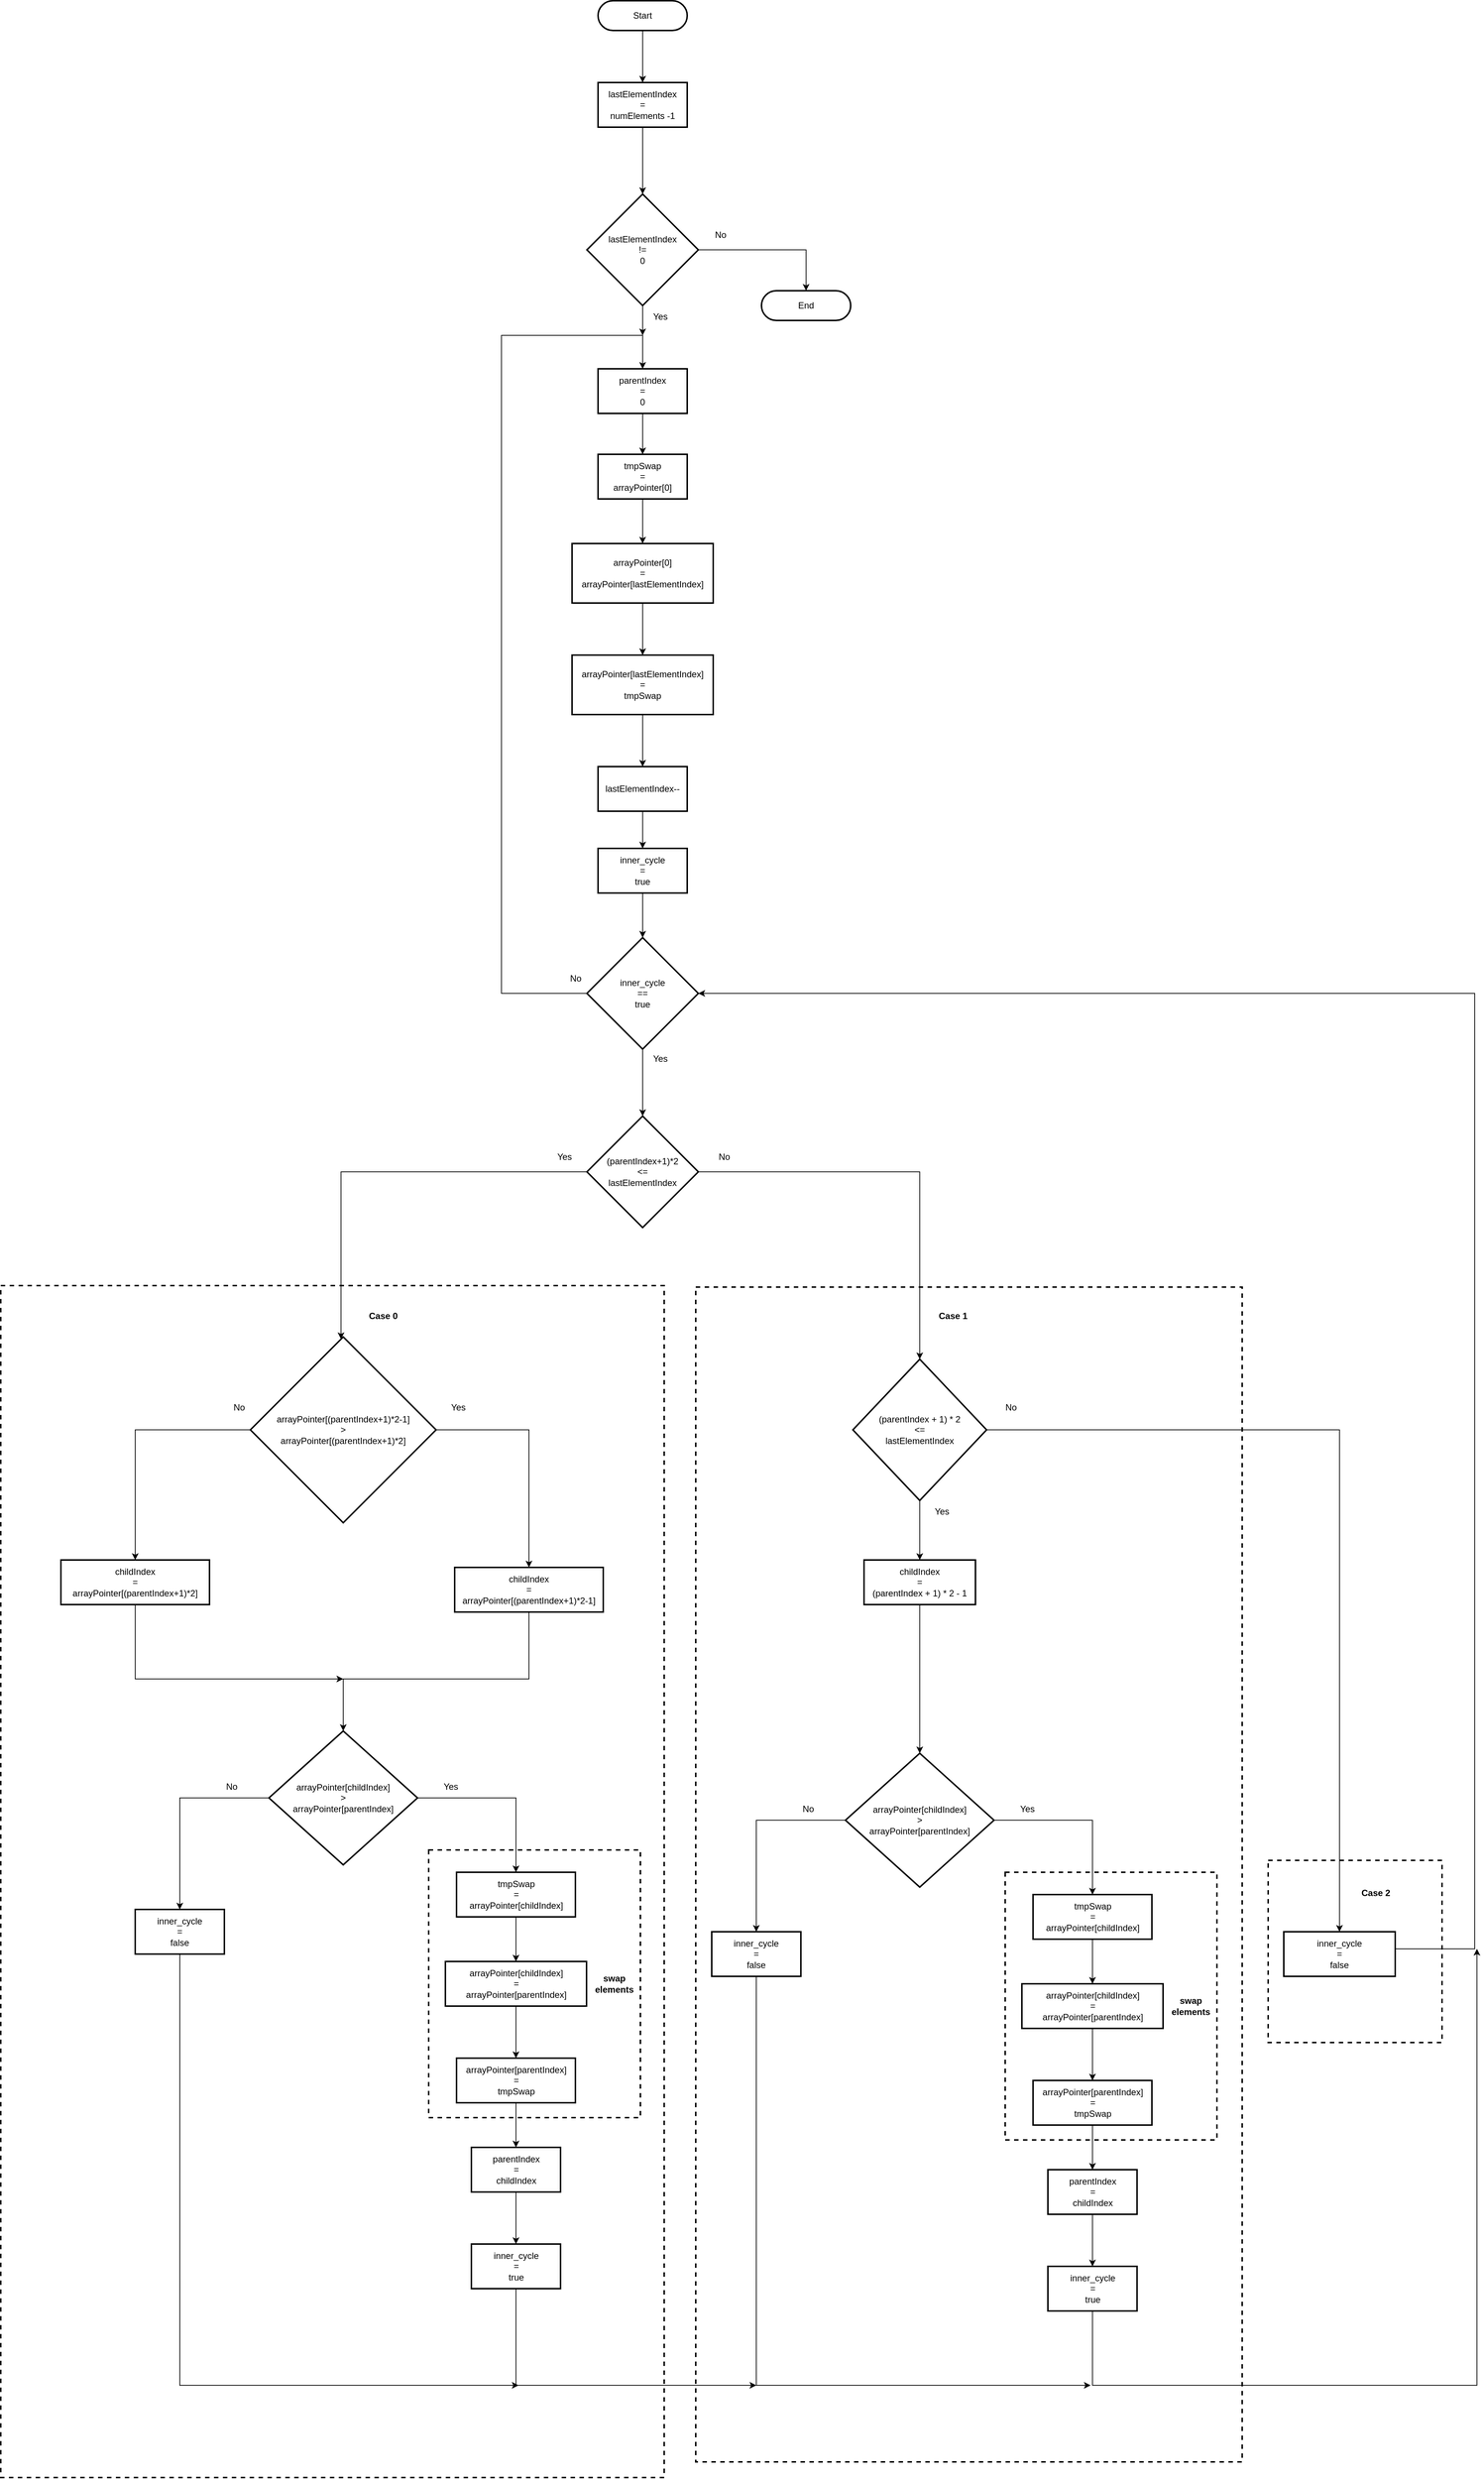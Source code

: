 <mxfile version="15.7.1" type="device"><diagram id="haXjAU-EJuFpO-l9ppNE" name="Page-1"><mxGraphModel dx="4355" dy="1843" grid="0" gridSize="10" guides="1" tooltips="1" connect="1" arrows="1" fold="1" page="0" pageScale="1" pageWidth="827" pageHeight="1169" math="0" shadow="0"><root><mxCell id="0"/><mxCell id="1" parent="0"/><mxCell id="rXeXILxRaQ26MZYsOt1E-4" style="edgeStyle=orthogonalEdgeStyle;rounded=0;orthogonalLoop=1;jettySize=auto;html=1;entryX=0.5;entryY=0;entryDx=0;entryDy=0;" edge="1" parent="1" source="rXeXILxRaQ26MZYsOt1E-1" target="rXeXILxRaQ26MZYsOt1E-3"><mxGeometry relative="1" as="geometry"/></mxCell><mxCell id="rXeXILxRaQ26MZYsOt1E-1" value="Start" style="rounded=1;whiteSpace=wrap;html=1;fillColor=none;strokeWidth=2;arcSize=50;" vertex="1" parent="1"><mxGeometry x="360" y="60" width="120" height="40" as="geometry"/></mxCell><mxCell id="rXeXILxRaQ26MZYsOt1E-9" style="edgeStyle=orthogonalEdgeStyle;rounded=0;orthogonalLoop=1;jettySize=auto;html=1;entryX=0.5;entryY=0;entryDx=0;entryDy=0;" edge="1" parent="1" source="rXeXILxRaQ26MZYsOt1E-3" target="rXeXILxRaQ26MZYsOt1E-5"><mxGeometry relative="1" as="geometry"/></mxCell><mxCell id="rXeXILxRaQ26MZYsOt1E-3" value="&lt;span&gt;lastElementIndex&lt;/span&gt;&lt;br&gt;&lt;span&gt;=&lt;/span&gt;&lt;br&gt;&lt;span&gt;numElements -1&lt;/span&gt;" style="rounded=0;whiteSpace=wrap;html=1;strokeWidth=2;fillColor=none;" vertex="1" parent="1"><mxGeometry x="360" y="170" width="120" height="60" as="geometry"/></mxCell><mxCell id="rXeXILxRaQ26MZYsOt1E-7" style="edgeStyle=orthogonalEdgeStyle;rounded=0;orthogonalLoop=1;jettySize=auto;html=1;entryX=0.5;entryY=0;entryDx=0;entryDy=0;" edge="1" parent="1" source="rXeXILxRaQ26MZYsOt1E-5" target="rXeXILxRaQ26MZYsOt1E-6"><mxGeometry relative="1" as="geometry"/></mxCell><mxCell id="rXeXILxRaQ26MZYsOt1E-25" style="edgeStyle=orthogonalEdgeStyle;rounded=0;orthogonalLoop=1;jettySize=auto;html=1;" edge="1" parent="1" source="rXeXILxRaQ26MZYsOt1E-5"><mxGeometry relative="1" as="geometry"><mxPoint x="420" y="510" as="targetPoint"/></mxGeometry></mxCell><mxCell id="rXeXILxRaQ26MZYsOt1E-5" value="&lt;span&gt;lastElementIndex&lt;br&gt;!=&lt;br&gt;0&lt;br&gt;&lt;/span&gt;" style="rhombus;whiteSpace=wrap;html=1;strokeWidth=2;fillColor=none;" vertex="1" parent="1"><mxGeometry x="345" y="320" width="150" height="150" as="geometry"/></mxCell><mxCell id="rXeXILxRaQ26MZYsOt1E-6" value="End" style="rounded=1;whiteSpace=wrap;html=1;fillColor=none;strokeWidth=2;arcSize=50;" vertex="1" parent="1"><mxGeometry x="580" y="450" width="120" height="40" as="geometry"/></mxCell><mxCell id="rXeXILxRaQ26MZYsOt1E-8" value="No" style="text;html=1;strokeColor=none;fillColor=none;align=center;verticalAlign=middle;whiteSpace=wrap;rounded=0;" vertex="1" parent="1"><mxGeometry x="495" y="360" width="60" height="30" as="geometry"/></mxCell><mxCell id="rXeXILxRaQ26MZYsOt1E-16" style="edgeStyle=orthogonalEdgeStyle;rounded=0;orthogonalLoop=1;jettySize=auto;html=1;entryX=0.5;entryY=0;entryDx=0;entryDy=0;" edge="1" parent="1" source="rXeXILxRaQ26MZYsOt1E-10" target="rXeXILxRaQ26MZYsOt1E-13"><mxGeometry relative="1" as="geometry"/></mxCell><mxCell id="rXeXILxRaQ26MZYsOt1E-10" value="parentIndex&lt;br&gt;=&lt;br&gt;0" style="rounded=0;whiteSpace=wrap;html=1;strokeWidth=2;fillColor=none;" vertex="1" parent="1"><mxGeometry x="360" y="555" width="120" height="60" as="geometry"/></mxCell><mxCell id="rXeXILxRaQ26MZYsOt1E-21" style="edgeStyle=orthogonalEdgeStyle;rounded=0;orthogonalLoop=1;jettySize=auto;html=1;entryX=0.5;entryY=0;entryDx=0;entryDy=0;" edge="1" parent="1" source="rXeXILxRaQ26MZYsOt1E-12" target="rXeXILxRaQ26MZYsOt1E-20"><mxGeometry relative="1" as="geometry"/></mxCell><mxCell id="rXeXILxRaQ26MZYsOt1E-12" value="&lt;span&gt;lastElementIndex--&lt;/span&gt;" style="rounded=0;whiteSpace=wrap;html=1;strokeWidth=2;fillColor=none;" vertex="1" parent="1"><mxGeometry x="360" y="1090" width="120" height="60" as="geometry"/></mxCell><mxCell id="rXeXILxRaQ26MZYsOt1E-17" style="edgeStyle=orthogonalEdgeStyle;rounded=0;orthogonalLoop=1;jettySize=auto;html=1;entryX=0.5;entryY=0;entryDx=0;entryDy=0;" edge="1" parent="1" source="rXeXILxRaQ26MZYsOt1E-13" target="rXeXILxRaQ26MZYsOt1E-14"><mxGeometry relative="1" as="geometry"/></mxCell><mxCell id="rXeXILxRaQ26MZYsOt1E-13" value="&lt;span&gt;tmpSwap&lt;br&gt;=&lt;br&gt;arrayPointer[0]&lt;br&gt;&lt;/span&gt;" style="rounded=0;whiteSpace=wrap;html=1;strokeWidth=2;fillColor=none;" vertex="1" parent="1"><mxGeometry x="360" y="670" width="120" height="60" as="geometry"/></mxCell><mxCell id="rXeXILxRaQ26MZYsOt1E-18" style="edgeStyle=orthogonalEdgeStyle;rounded=0;orthogonalLoop=1;jettySize=auto;html=1;entryX=0.5;entryY=0;entryDx=0;entryDy=0;" edge="1" parent="1" source="rXeXILxRaQ26MZYsOt1E-14" target="rXeXILxRaQ26MZYsOt1E-15"><mxGeometry relative="1" as="geometry"/></mxCell><mxCell id="rXeXILxRaQ26MZYsOt1E-14" value="&lt;span&gt;arrayPointer[0]&lt;br&gt;=&lt;br&gt;&lt;/span&gt;arrayPointer[lastElementIndex]&lt;span&gt;&lt;br&gt;&lt;/span&gt;" style="rounded=0;whiteSpace=wrap;html=1;strokeWidth=2;fillColor=none;" vertex="1" parent="1"><mxGeometry x="325" y="790" width="190" height="80" as="geometry"/></mxCell><mxCell id="rXeXILxRaQ26MZYsOt1E-19" style="edgeStyle=orthogonalEdgeStyle;rounded=0;orthogonalLoop=1;jettySize=auto;html=1;entryX=0.5;entryY=0;entryDx=0;entryDy=0;" edge="1" parent="1" source="rXeXILxRaQ26MZYsOt1E-15" target="rXeXILxRaQ26MZYsOt1E-12"><mxGeometry relative="1" as="geometry"/></mxCell><mxCell id="rXeXILxRaQ26MZYsOt1E-15" value="arrayPointer[lastElementIndex]&lt;br&gt;&lt;span&gt;=&lt;br&gt;tmpSwap&lt;br&gt;&lt;/span&gt;" style="rounded=0;whiteSpace=wrap;html=1;strokeWidth=2;fillColor=none;" vertex="1" parent="1"><mxGeometry x="325" y="940" width="190" height="80" as="geometry"/></mxCell><mxCell id="rXeXILxRaQ26MZYsOt1E-23" style="edgeStyle=orthogonalEdgeStyle;rounded=0;orthogonalLoop=1;jettySize=auto;html=1;entryX=0.5;entryY=0;entryDx=0;entryDy=0;" edge="1" parent="1" source="rXeXILxRaQ26MZYsOt1E-20" target="rXeXILxRaQ26MZYsOt1E-22"><mxGeometry relative="1" as="geometry"/></mxCell><mxCell id="rXeXILxRaQ26MZYsOt1E-20" value="&lt;span&gt;inner_cycle&lt;br&gt;=&lt;br&gt;true&lt;br&gt;&lt;/span&gt;" style="rounded=0;whiteSpace=wrap;html=1;strokeWidth=2;fillColor=none;" vertex="1" parent="1"><mxGeometry x="360" y="1200" width="120" height="60" as="geometry"/></mxCell><mxCell id="rXeXILxRaQ26MZYsOt1E-24" style="edgeStyle=orthogonalEdgeStyle;rounded=0;orthogonalLoop=1;jettySize=auto;html=1;entryX=0.5;entryY=0;entryDx=0;entryDy=0;" edge="1" parent="1" source="rXeXILxRaQ26MZYsOt1E-22" target="rXeXILxRaQ26MZYsOt1E-10"><mxGeometry relative="1" as="geometry"><mxPoint x="230" y="519" as="targetPoint"/><Array as="points"><mxPoint x="230" y="1395"/><mxPoint x="230" y="510"/><mxPoint x="420" y="510"/></Array></mxGeometry></mxCell><mxCell id="rXeXILxRaQ26MZYsOt1E-28" style="edgeStyle=orthogonalEdgeStyle;rounded=0;orthogonalLoop=1;jettySize=auto;html=1;entryX=0.5;entryY=0;entryDx=0;entryDy=0;" edge="1" parent="1" source="rXeXILxRaQ26MZYsOt1E-22" target="rXeXILxRaQ26MZYsOt1E-27"><mxGeometry relative="1" as="geometry"/></mxCell><mxCell id="rXeXILxRaQ26MZYsOt1E-22" value="&lt;span&gt;inner_cycle&lt;br&gt;==&lt;br&gt;true&lt;br&gt;&lt;/span&gt;" style="rhombus;whiteSpace=wrap;html=1;strokeWidth=2;fillColor=none;" vertex="1" parent="1"><mxGeometry x="345" y="1320" width="150" height="150" as="geometry"/></mxCell><mxCell id="rXeXILxRaQ26MZYsOt1E-26" value="No" style="text;html=1;strokeColor=none;fillColor=none;align=center;verticalAlign=middle;whiteSpace=wrap;rounded=0;" vertex="1" parent="1"><mxGeometry x="300" y="1360" width="60" height="30" as="geometry"/></mxCell><mxCell id="rXeXILxRaQ26MZYsOt1E-30" style="edgeStyle=orthogonalEdgeStyle;rounded=0;orthogonalLoop=1;jettySize=auto;html=1;" edge="1" parent="1" source="rXeXILxRaQ26MZYsOt1E-27" target="rXeXILxRaQ26MZYsOt1E-29"><mxGeometry relative="1" as="geometry"><Array as="points"><mxPoint x="14" y="1635"/></Array></mxGeometry></mxCell><mxCell id="rXeXILxRaQ26MZYsOt1E-62" style="edgeStyle=orthogonalEdgeStyle;rounded=0;orthogonalLoop=1;jettySize=auto;html=1;entryX=0.5;entryY=0;entryDx=0;entryDy=0;" edge="1" parent="1" source="rXeXILxRaQ26MZYsOt1E-27" target="rXeXILxRaQ26MZYsOt1E-61"><mxGeometry relative="1" as="geometry"/></mxCell><mxCell id="rXeXILxRaQ26MZYsOt1E-27" value="&lt;span&gt;(parentIndex+1)*2&lt;br&gt;&amp;lt;=&lt;br&gt;lastElementIndex&lt;br&gt;&lt;/span&gt;" style="rhombus;whiteSpace=wrap;html=1;strokeWidth=2;fillColor=none;" vertex="1" parent="1"><mxGeometry x="345" y="1560" width="150" height="150" as="geometry"/></mxCell><mxCell id="rXeXILxRaQ26MZYsOt1E-37" style="edgeStyle=orthogonalEdgeStyle;rounded=0;orthogonalLoop=1;jettySize=auto;html=1;entryX=0.5;entryY=0;entryDx=0;entryDy=0;" edge="1" parent="1" source="rXeXILxRaQ26MZYsOt1E-29" target="rXeXILxRaQ26MZYsOt1E-36"><mxGeometry relative="1" as="geometry"/></mxCell><mxCell id="rXeXILxRaQ26MZYsOt1E-38" style="edgeStyle=orthogonalEdgeStyle;rounded=0;orthogonalLoop=1;jettySize=auto;html=1;entryX=0.5;entryY=0;entryDx=0;entryDy=0;" edge="1" parent="1" source="rXeXILxRaQ26MZYsOt1E-29" target="rXeXILxRaQ26MZYsOt1E-35"><mxGeometry relative="1" as="geometry"/></mxCell><mxCell id="rXeXILxRaQ26MZYsOt1E-29" value="&lt;span&gt;arrayPointer[(parentIndex+1)*2-1]&lt;br&gt;&amp;gt;&lt;br&gt;&lt;/span&gt;arrayPointer[(parentIndex+1)*2]&lt;span&gt;&lt;br&gt;&lt;/span&gt;" style="rhombus;whiteSpace=wrap;html=1;strokeWidth=2;fillColor=none;" vertex="1" parent="1"><mxGeometry x="-108" y="1857" width="250" height="250" as="geometry"/></mxCell><mxCell id="rXeXILxRaQ26MZYsOt1E-31" value="No" style="text;html=1;strokeColor=none;fillColor=none;align=center;verticalAlign=middle;whiteSpace=wrap;rounded=0;" vertex="1" parent="1"><mxGeometry x="500" y="1600" width="60" height="30" as="geometry"/></mxCell><mxCell id="rXeXILxRaQ26MZYsOt1E-32" value="Yes" style="text;html=1;strokeColor=none;fillColor=none;align=center;verticalAlign=middle;whiteSpace=wrap;rounded=0;" vertex="1" parent="1"><mxGeometry x="285" y="1600" width="60" height="30" as="geometry"/></mxCell><mxCell id="rXeXILxRaQ26MZYsOt1E-33" value="Yes" style="text;html=1;strokeColor=none;fillColor=none;align=center;verticalAlign=middle;whiteSpace=wrap;rounded=0;" vertex="1" parent="1"><mxGeometry x="142" y="1937" width="60" height="30" as="geometry"/></mxCell><mxCell id="rXeXILxRaQ26MZYsOt1E-34" value="No" style="text;html=1;strokeColor=none;fillColor=none;align=center;verticalAlign=middle;whiteSpace=wrap;rounded=0;" vertex="1" parent="1"><mxGeometry x="-153" y="1937" width="60" height="30" as="geometry"/></mxCell><mxCell id="rXeXILxRaQ26MZYsOt1E-40" style="edgeStyle=orthogonalEdgeStyle;rounded=0;orthogonalLoop=1;jettySize=auto;html=1;entryX=0.5;entryY=0;entryDx=0;entryDy=0;" edge="1" parent="1" source="rXeXILxRaQ26MZYsOt1E-35" target="rXeXILxRaQ26MZYsOt1E-39"><mxGeometry relative="1" as="geometry"><Array as="points"><mxPoint x="267" y="2317"/><mxPoint x="17" y="2317"/></Array></mxGeometry></mxCell><mxCell id="rXeXILxRaQ26MZYsOt1E-35" value="childIndex&lt;br&gt;=&lt;br&gt;arrayPointer[(parentIndex+1)*2-1]" style="rounded=0;whiteSpace=wrap;html=1;strokeWidth=2;fillColor=none;" vertex="1" parent="1"><mxGeometry x="167" y="2167" width="200" height="60" as="geometry"/></mxCell><mxCell id="rXeXILxRaQ26MZYsOt1E-41" style="edgeStyle=orthogonalEdgeStyle;rounded=0;orthogonalLoop=1;jettySize=auto;html=1;" edge="1" parent="1" source="rXeXILxRaQ26MZYsOt1E-36"><mxGeometry relative="1" as="geometry"><mxPoint x="17" y="2317" as="targetPoint"/><Array as="points"><mxPoint x="-263" y="2317"/></Array></mxGeometry></mxCell><mxCell id="rXeXILxRaQ26MZYsOt1E-36" value="childIndex&lt;br&gt;=&lt;br&gt;arrayPointer[(parentIndex+1)*2]" style="rounded=0;whiteSpace=wrap;html=1;strokeWidth=2;fillColor=none;" vertex="1" parent="1"><mxGeometry x="-363" y="2157" width="200" height="60" as="geometry"/></mxCell><mxCell id="rXeXILxRaQ26MZYsOt1E-45" style="edgeStyle=orthogonalEdgeStyle;rounded=0;orthogonalLoop=1;jettySize=auto;html=1;exitX=0;exitY=0.5;exitDx=0;exitDy=0;entryX=0.5;entryY=0;entryDx=0;entryDy=0;" edge="1" parent="1" source="rXeXILxRaQ26MZYsOt1E-39" target="rXeXILxRaQ26MZYsOt1E-44"><mxGeometry relative="1" as="geometry"/></mxCell><mxCell id="rXeXILxRaQ26MZYsOt1E-54" style="edgeStyle=orthogonalEdgeStyle;rounded=0;orthogonalLoop=1;jettySize=auto;html=1;exitX=1;exitY=0.5;exitDx=0;exitDy=0;entryX=0.5;entryY=0;entryDx=0;entryDy=0;" edge="1" parent="1" source="rXeXILxRaQ26MZYsOt1E-39" target="rXeXILxRaQ26MZYsOt1E-46"><mxGeometry relative="1" as="geometry"/></mxCell><mxCell id="rXeXILxRaQ26MZYsOt1E-39" value="arrayPointer[childIndex]&lt;br&gt;&amp;gt;&lt;br&gt;arrayPointer[parentIndex]" style="rhombus;whiteSpace=wrap;html=1;strokeWidth=2;fillColor=none;" vertex="1" parent="1"><mxGeometry x="-83" y="2387" width="200" height="180" as="geometry"/></mxCell><mxCell id="rXeXILxRaQ26MZYsOt1E-42" value="Yes" style="text;html=1;strokeColor=none;fillColor=none;align=center;verticalAlign=middle;whiteSpace=wrap;rounded=0;" vertex="1" parent="1"><mxGeometry x="132" y="2447" width="60" height="30" as="geometry"/></mxCell><mxCell id="rXeXILxRaQ26MZYsOt1E-43" value="No" style="text;html=1;strokeColor=none;fillColor=none;align=center;verticalAlign=middle;whiteSpace=wrap;rounded=0;" vertex="1" parent="1"><mxGeometry x="-163" y="2447" width="60" height="30" as="geometry"/></mxCell><mxCell id="rXeXILxRaQ26MZYsOt1E-91" style="edgeStyle=orthogonalEdgeStyle;rounded=0;orthogonalLoop=1;jettySize=auto;html=1;" edge="1" parent="1" source="rXeXILxRaQ26MZYsOt1E-44"><mxGeometry relative="1" as="geometry"><mxPoint x="253" y="3267" as="targetPoint"/><Array as="points"><mxPoint x="-203" y="3267"/></Array></mxGeometry></mxCell><mxCell id="rXeXILxRaQ26MZYsOt1E-44" value="inner_cycle&lt;br&gt;=&lt;br&gt;false" style="rounded=0;whiteSpace=wrap;html=1;strokeWidth=2;fillColor=none;" vertex="1" parent="1"><mxGeometry x="-263" y="2627" width="120" height="60" as="geometry"/></mxCell><mxCell id="rXeXILxRaQ26MZYsOt1E-55" style="edgeStyle=orthogonalEdgeStyle;rounded=0;orthogonalLoop=1;jettySize=auto;html=1;entryX=0.5;entryY=0;entryDx=0;entryDy=0;" edge="1" parent="1" source="rXeXILxRaQ26MZYsOt1E-46" target="rXeXILxRaQ26MZYsOt1E-50"><mxGeometry relative="1" as="geometry"/></mxCell><mxCell id="rXeXILxRaQ26MZYsOt1E-46" value="tmpSwap&lt;br&gt;=&lt;br&gt;arrayPointer[childIndex]" style="rounded=0;whiteSpace=wrap;html=1;strokeWidth=2;fillColor=none;" vertex="1" parent="1"><mxGeometry x="169.5" y="2577" width="160" height="60" as="geometry"/></mxCell><mxCell id="rXeXILxRaQ26MZYsOt1E-56" style="edgeStyle=orthogonalEdgeStyle;rounded=0;orthogonalLoop=1;jettySize=auto;html=1;entryX=0.5;entryY=0;entryDx=0;entryDy=0;" edge="1" parent="1" source="rXeXILxRaQ26MZYsOt1E-50" target="rXeXILxRaQ26MZYsOt1E-51"><mxGeometry relative="1" as="geometry"/></mxCell><mxCell id="rXeXILxRaQ26MZYsOt1E-50" value="arrayPointer[childIndex]&lt;br&gt;=&lt;br&gt;arrayPointer[parentIndex]" style="rounded=0;whiteSpace=wrap;html=1;strokeWidth=2;fillColor=none;" vertex="1" parent="1"><mxGeometry x="154.5" y="2697" width="190" height="60" as="geometry"/></mxCell><mxCell id="rXeXILxRaQ26MZYsOt1E-57" style="edgeStyle=orthogonalEdgeStyle;rounded=0;orthogonalLoop=1;jettySize=auto;html=1;entryX=0.5;entryY=0;entryDx=0;entryDy=0;" edge="1" parent="1" source="rXeXILxRaQ26MZYsOt1E-51" target="rXeXILxRaQ26MZYsOt1E-52"><mxGeometry relative="1" as="geometry"/></mxCell><mxCell id="rXeXILxRaQ26MZYsOt1E-51" value="arrayPointer[parentIndex]&lt;br&gt;=&lt;br&gt;tmpSwap" style="rounded=0;whiteSpace=wrap;html=1;strokeWidth=2;fillColor=none;" vertex="1" parent="1"><mxGeometry x="169.5" y="2827" width="160" height="60" as="geometry"/></mxCell><mxCell id="rXeXILxRaQ26MZYsOt1E-58" style="edgeStyle=orthogonalEdgeStyle;rounded=0;orthogonalLoop=1;jettySize=auto;html=1;entryX=0.5;entryY=0;entryDx=0;entryDy=0;" edge="1" parent="1" source="rXeXILxRaQ26MZYsOt1E-52" target="rXeXILxRaQ26MZYsOt1E-53"><mxGeometry relative="1" as="geometry"/></mxCell><mxCell id="rXeXILxRaQ26MZYsOt1E-52" value="parentIndex&lt;br&gt;=&lt;br&gt;childIndex" style="rounded=0;whiteSpace=wrap;html=1;strokeWidth=2;fillColor=none;" vertex="1" parent="1"><mxGeometry x="189.5" y="2947" width="120" height="60" as="geometry"/></mxCell><mxCell id="rXeXILxRaQ26MZYsOt1E-90" style="edgeStyle=orthogonalEdgeStyle;rounded=0;orthogonalLoop=1;jettySize=auto;html=1;" edge="1" parent="1" source="rXeXILxRaQ26MZYsOt1E-53"><mxGeometry relative="1" as="geometry"><mxPoint x="573" y="3267" as="targetPoint"/><Array as="points"><mxPoint x="249" y="3267"/></Array></mxGeometry></mxCell><mxCell id="rXeXILxRaQ26MZYsOt1E-53" value="inner_cycle&lt;br&gt;=&lt;br&gt;true" style="rounded=0;whiteSpace=wrap;html=1;strokeWidth=2;fillColor=none;" vertex="1" parent="1"><mxGeometry x="189.5" y="3077" width="120" height="60" as="geometry"/></mxCell><mxCell id="rXeXILxRaQ26MZYsOt1E-59" value="" style="rounded=0;whiteSpace=wrap;html=1;strokeWidth=2;fillColor=none;dashed=1;" vertex="1" parent="1"><mxGeometry x="132" y="2547" width="285" height="360" as="geometry"/></mxCell><mxCell id="rXeXILxRaQ26MZYsOt1E-60" value="swap&lt;br&gt;elements" style="text;html=1;strokeColor=none;fillColor=none;align=center;verticalAlign=middle;whiteSpace=wrap;rounded=0;dashed=1;fontStyle=1" vertex="1" parent="1"><mxGeometry x="352" y="2712" width="60" height="30" as="geometry"/></mxCell><mxCell id="rXeXILxRaQ26MZYsOt1E-64" style="edgeStyle=orthogonalEdgeStyle;rounded=0;orthogonalLoop=1;jettySize=auto;html=1;entryX=0.5;entryY=0;entryDx=0;entryDy=0;" edge="1" parent="1" source="rXeXILxRaQ26MZYsOt1E-61" target="rXeXILxRaQ26MZYsOt1E-63"><mxGeometry relative="1" as="geometry"/></mxCell><mxCell id="rXeXILxRaQ26MZYsOt1E-85" style="edgeStyle=orthogonalEdgeStyle;rounded=0;orthogonalLoop=1;jettySize=auto;html=1;" edge="1" parent="1" source="rXeXILxRaQ26MZYsOt1E-61" target="rXeXILxRaQ26MZYsOt1E-84"><mxGeometry relative="1" as="geometry"/></mxCell><mxCell id="rXeXILxRaQ26MZYsOt1E-61" value="(parentIndex + 1) * 2&lt;br&gt;&amp;lt;=&lt;br&gt;lastElementIndex" style="rhombus;whiteSpace=wrap;html=1;strokeWidth=2;fillColor=none;" vertex="1" parent="1"><mxGeometry x="703" y="1887" width="180" height="190" as="geometry"/></mxCell><mxCell id="rXeXILxRaQ26MZYsOt1E-82" style="edgeStyle=orthogonalEdgeStyle;rounded=0;orthogonalLoop=1;jettySize=auto;html=1;entryX=0.5;entryY=0;entryDx=0;entryDy=0;" edge="1" parent="1" source="rXeXILxRaQ26MZYsOt1E-63" target="rXeXILxRaQ26MZYsOt1E-67"><mxGeometry relative="1" as="geometry"><mxPoint x="783" y="2377" as="targetPoint"/></mxGeometry></mxCell><mxCell id="rXeXILxRaQ26MZYsOt1E-63" value="childIndex&lt;br&gt;=&lt;br&gt;(parentIndex + 1) * 2 - 1" style="rounded=0;whiteSpace=wrap;html=1;strokeWidth=2;fillColor=none;" vertex="1" parent="1"><mxGeometry x="718" y="2157" width="150" height="60" as="geometry"/></mxCell><mxCell id="rXeXILxRaQ26MZYsOt1E-65" style="edgeStyle=orthogonalEdgeStyle;rounded=0;orthogonalLoop=1;jettySize=auto;html=1;exitX=0;exitY=0.5;exitDx=0;exitDy=0;entryX=0.5;entryY=0;entryDx=0;entryDy=0;" edge="1" parent="1" source="rXeXILxRaQ26MZYsOt1E-67" target="rXeXILxRaQ26MZYsOt1E-70"><mxGeometry relative="1" as="geometry"/></mxCell><mxCell id="rXeXILxRaQ26MZYsOt1E-66" style="edgeStyle=orthogonalEdgeStyle;rounded=0;orthogonalLoop=1;jettySize=auto;html=1;exitX=1;exitY=0.5;exitDx=0;exitDy=0;entryX=0.5;entryY=0;entryDx=0;entryDy=0;" edge="1" parent="1" source="rXeXILxRaQ26MZYsOt1E-67" target="rXeXILxRaQ26MZYsOt1E-72"><mxGeometry relative="1" as="geometry"/></mxCell><mxCell id="rXeXILxRaQ26MZYsOt1E-67" value="arrayPointer[childIndex]&lt;br&gt;&amp;gt;&lt;br&gt;arrayPointer[parentIndex]" style="rhombus;whiteSpace=wrap;html=1;strokeWidth=2;fillColor=none;" vertex="1" parent="1"><mxGeometry x="693" y="2417" width="200" height="180" as="geometry"/></mxCell><mxCell id="rXeXILxRaQ26MZYsOt1E-68" value="Yes" style="text;html=1;strokeColor=none;fillColor=none;align=center;verticalAlign=middle;whiteSpace=wrap;rounded=0;" vertex="1" parent="1"><mxGeometry x="908" y="2477" width="60" height="30" as="geometry"/></mxCell><mxCell id="rXeXILxRaQ26MZYsOt1E-69" value="No" style="text;html=1;strokeColor=none;fillColor=none;align=center;verticalAlign=middle;whiteSpace=wrap;rounded=0;" vertex="1" parent="1"><mxGeometry x="613" y="2477" width="60" height="30" as="geometry"/></mxCell><mxCell id="rXeXILxRaQ26MZYsOt1E-89" style="edgeStyle=orthogonalEdgeStyle;rounded=0;orthogonalLoop=1;jettySize=auto;html=1;" edge="1" parent="1" source="rXeXILxRaQ26MZYsOt1E-70"><mxGeometry relative="1" as="geometry"><mxPoint x="1023" y="3267" as="targetPoint"/><Array as="points"><mxPoint x="573" y="3267"/></Array></mxGeometry></mxCell><mxCell id="rXeXILxRaQ26MZYsOt1E-70" value="inner_cycle&lt;br&gt;=&lt;br&gt;false" style="rounded=0;whiteSpace=wrap;html=1;strokeWidth=2;fillColor=none;" vertex="1" parent="1"><mxGeometry x="513" y="2657" width="120" height="60" as="geometry"/></mxCell><mxCell id="rXeXILxRaQ26MZYsOt1E-71" style="edgeStyle=orthogonalEdgeStyle;rounded=0;orthogonalLoop=1;jettySize=auto;html=1;entryX=0.5;entryY=0;entryDx=0;entryDy=0;" edge="1" parent="1" source="rXeXILxRaQ26MZYsOt1E-72" target="rXeXILxRaQ26MZYsOt1E-74"><mxGeometry relative="1" as="geometry"/></mxCell><mxCell id="rXeXILxRaQ26MZYsOt1E-72" value="tmpSwap&lt;br&gt;=&lt;br&gt;arrayPointer[childIndex]" style="rounded=0;whiteSpace=wrap;html=1;strokeWidth=2;fillColor=none;" vertex="1" parent="1"><mxGeometry x="945.5" y="2607" width="160" height="60" as="geometry"/></mxCell><mxCell id="rXeXILxRaQ26MZYsOt1E-73" style="edgeStyle=orthogonalEdgeStyle;rounded=0;orthogonalLoop=1;jettySize=auto;html=1;entryX=0.5;entryY=0;entryDx=0;entryDy=0;" edge="1" parent="1" source="rXeXILxRaQ26MZYsOt1E-74" target="rXeXILxRaQ26MZYsOt1E-76"><mxGeometry relative="1" as="geometry"/></mxCell><mxCell id="rXeXILxRaQ26MZYsOt1E-74" value="arrayPointer[childIndex]&lt;br&gt;=&lt;br&gt;arrayPointer[parentIndex]" style="rounded=0;whiteSpace=wrap;html=1;strokeWidth=2;fillColor=none;" vertex="1" parent="1"><mxGeometry x="930.5" y="2727" width="190" height="60" as="geometry"/></mxCell><mxCell id="rXeXILxRaQ26MZYsOt1E-75" style="edgeStyle=orthogonalEdgeStyle;rounded=0;orthogonalLoop=1;jettySize=auto;html=1;entryX=0.5;entryY=0;entryDx=0;entryDy=0;" edge="1" parent="1" source="rXeXILxRaQ26MZYsOt1E-76" target="rXeXILxRaQ26MZYsOt1E-78"><mxGeometry relative="1" as="geometry"/></mxCell><mxCell id="rXeXILxRaQ26MZYsOt1E-76" value="arrayPointer[parentIndex]&lt;br&gt;=&lt;br&gt;tmpSwap" style="rounded=0;whiteSpace=wrap;html=1;strokeWidth=2;fillColor=none;" vertex="1" parent="1"><mxGeometry x="945.5" y="2857" width="160" height="60" as="geometry"/></mxCell><mxCell id="rXeXILxRaQ26MZYsOt1E-77" style="edgeStyle=orthogonalEdgeStyle;rounded=0;orthogonalLoop=1;jettySize=auto;html=1;entryX=0.5;entryY=0;entryDx=0;entryDy=0;" edge="1" parent="1" source="rXeXILxRaQ26MZYsOt1E-78" target="rXeXILxRaQ26MZYsOt1E-79"><mxGeometry relative="1" as="geometry"/></mxCell><mxCell id="rXeXILxRaQ26MZYsOt1E-78" value="parentIndex&lt;br&gt;=&lt;br&gt;childIndex" style="rounded=0;whiteSpace=wrap;html=1;strokeWidth=2;fillColor=none;" vertex="1" parent="1"><mxGeometry x="965.5" y="2977" width="120" height="60" as="geometry"/></mxCell><mxCell id="rXeXILxRaQ26MZYsOt1E-88" style="edgeStyle=orthogonalEdgeStyle;rounded=0;orthogonalLoop=1;jettySize=auto;html=1;" edge="1" parent="1" source="rXeXILxRaQ26MZYsOt1E-79"><mxGeometry relative="1" as="geometry"><mxPoint x="1543" y="2680" as="targetPoint"/><Array as="points"><mxPoint x="1026" y="3267"/><mxPoint x="1543" y="3267"/></Array></mxGeometry></mxCell><mxCell id="rXeXILxRaQ26MZYsOt1E-79" value="inner_cycle&lt;br&gt;=&lt;br&gt;true" style="rounded=0;whiteSpace=wrap;html=1;strokeWidth=2;fillColor=none;" vertex="1" parent="1"><mxGeometry x="965.5" y="3107" width="120" height="60" as="geometry"/></mxCell><mxCell id="rXeXILxRaQ26MZYsOt1E-80" value="" style="rounded=0;whiteSpace=wrap;html=1;strokeWidth=2;fillColor=none;dashed=1;" vertex="1" parent="1"><mxGeometry x="908" y="2577" width="285" height="360" as="geometry"/></mxCell><mxCell id="rXeXILxRaQ26MZYsOt1E-81" value="swap&lt;br&gt;elements" style="text;html=1;strokeColor=none;fillColor=none;align=center;verticalAlign=middle;whiteSpace=wrap;rounded=0;dashed=1;fontStyle=1" vertex="1" parent="1"><mxGeometry x="1128" y="2742" width="60" height="30" as="geometry"/></mxCell><mxCell id="rXeXILxRaQ26MZYsOt1E-83" value="Yes" style="text;html=1;strokeColor=none;fillColor=none;align=center;verticalAlign=middle;whiteSpace=wrap;rounded=0;" vertex="1" parent="1"><mxGeometry x="793" y="2077" width="60" height="30" as="geometry"/></mxCell><mxCell id="rXeXILxRaQ26MZYsOt1E-87" style="edgeStyle=orthogonalEdgeStyle;rounded=0;orthogonalLoop=1;jettySize=auto;html=1;entryX=1;entryY=0.5;entryDx=0;entryDy=0;" edge="1" parent="1" source="rXeXILxRaQ26MZYsOt1E-84" target="rXeXILxRaQ26MZYsOt1E-22"><mxGeometry relative="1" as="geometry"><Array as="points"><mxPoint x="1355" y="2680"/><mxPoint x="1540" y="2680"/><mxPoint x="1540" y="1395"/></Array></mxGeometry></mxCell><mxCell id="rXeXILxRaQ26MZYsOt1E-84" value="inner_cycle&lt;br&gt;=&lt;br&gt;false" style="rounded=0;whiteSpace=wrap;html=1;strokeWidth=2;fillColor=none;" vertex="1" parent="1"><mxGeometry x="1283" y="2657" width="150" height="60" as="geometry"/></mxCell><mxCell id="rXeXILxRaQ26MZYsOt1E-86" value="No" style="text;html=1;strokeColor=none;fillColor=none;align=center;verticalAlign=middle;whiteSpace=wrap;rounded=0;" vertex="1" parent="1"><mxGeometry x="885.5" y="1937" width="60" height="30" as="geometry"/></mxCell><mxCell id="rXeXILxRaQ26MZYsOt1E-92" value="Yes" style="text;html=1;strokeColor=none;fillColor=none;align=center;verticalAlign=middle;whiteSpace=wrap;rounded=0;" vertex="1" parent="1"><mxGeometry x="414" y="1468" width="60" height="30" as="geometry"/></mxCell><mxCell id="rXeXILxRaQ26MZYsOt1E-93" value="" style="rounded=0;whiteSpace=wrap;html=1;strokeWidth=2;fillColor=none;dashed=1;" vertex="1" parent="1"><mxGeometry x="-444" y="1788" width="893" height="1603" as="geometry"/></mxCell><mxCell id="rXeXILxRaQ26MZYsOt1E-94" value="" style="rounded=0;whiteSpace=wrap;html=1;strokeWidth=2;fillColor=none;dashed=1;" vertex="1" parent="1"><mxGeometry x="491.5" y="1790" width="735.5" height="1580" as="geometry"/></mxCell><mxCell id="rXeXILxRaQ26MZYsOt1E-95" value="" style="rounded=0;whiteSpace=wrap;html=1;dashed=1;strokeWidth=2;fillColor=none;" vertex="1" parent="1"><mxGeometry x="1262" y="2561" width="234" height="245" as="geometry"/></mxCell><mxCell id="rXeXILxRaQ26MZYsOt1E-96" value="Case 0" style="text;html=1;strokeColor=none;fillColor=none;align=center;verticalAlign=middle;whiteSpace=wrap;rounded=0;dashed=1;fontStyle=1" vertex="1" parent="1"><mxGeometry x="41" y="1814" width="60" height="30" as="geometry"/></mxCell><mxCell id="rXeXILxRaQ26MZYsOt1E-97" value="Case 1" style="text;html=1;strokeColor=none;fillColor=none;align=center;verticalAlign=middle;whiteSpace=wrap;rounded=0;dashed=1;fontStyle=1" vertex="1" parent="1"><mxGeometry x="808" y="1814" width="60" height="30" as="geometry"/></mxCell><mxCell id="rXeXILxRaQ26MZYsOt1E-98" value="Case 2" style="text;html=1;strokeColor=none;fillColor=none;align=center;verticalAlign=middle;whiteSpace=wrap;rounded=0;dashed=1;fontStyle=1" vertex="1" parent="1"><mxGeometry x="1377" y="2590" width="60" height="30" as="geometry"/></mxCell><mxCell id="rXeXILxRaQ26MZYsOt1E-100" value="Yes" style="text;html=1;strokeColor=none;fillColor=none;align=center;verticalAlign=middle;whiteSpace=wrap;rounded=0;" vertex="1" parent="1"><mxGeometry x="414" y="470" width="60" height="30" as="geometry"/></mxCell></root></mxGraphModel></diagram></mxfile>